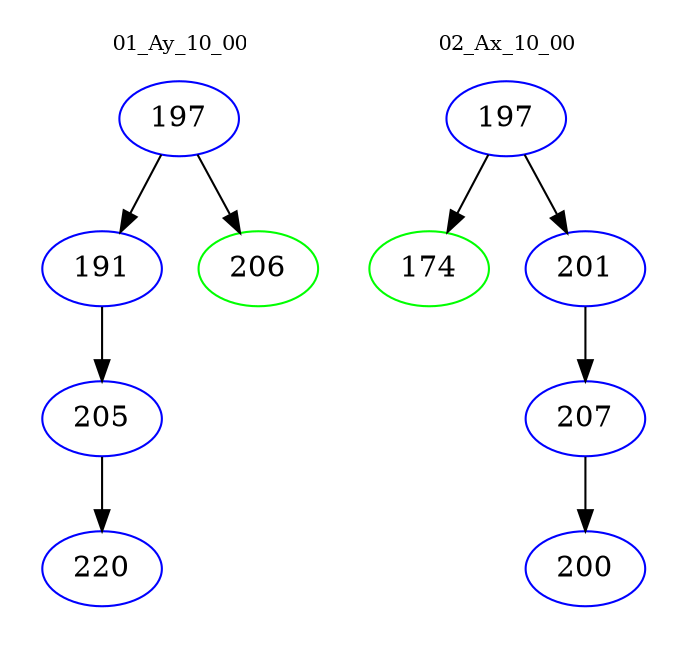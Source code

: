 digraph{
subgraph cluster_0 {
color = white
label = "01_Ay_10_00";
fontsize=10;
T0_197 [label="197", color="blue"]
T0_197 -> T0_191 [color="black"]
T0_191 [label="191", color="blue"]
T0_191 -> T0_205 [color="black"]
T0_205 [label="205", color="blue"]
T0_205 -> T0_220 [color="black"]
T0_220 [label="220", color="blue"]
T0_197 -> T0_206 [color="black"]
T0_206 [label="206", color="green"]
}
subgraph cluster_1 {
color = white
label = "02_Ax_10_00";
fontsize=10;
T1_197 [label="197", color="blue"]
T1_197 -> T1_174 [color="black"]
T1_174 [label="174", color="green"]
T1_197 -> T1_201 [color="black"]
T1_201 [label="201", color="blue"]
T1_201 -> T1_207 [color="black"]
T1_207 [label="207", color="blue"]
T1_207 -> T1_200 [color="black"]
T1_200 [label="200", color="blue"]
}
}
